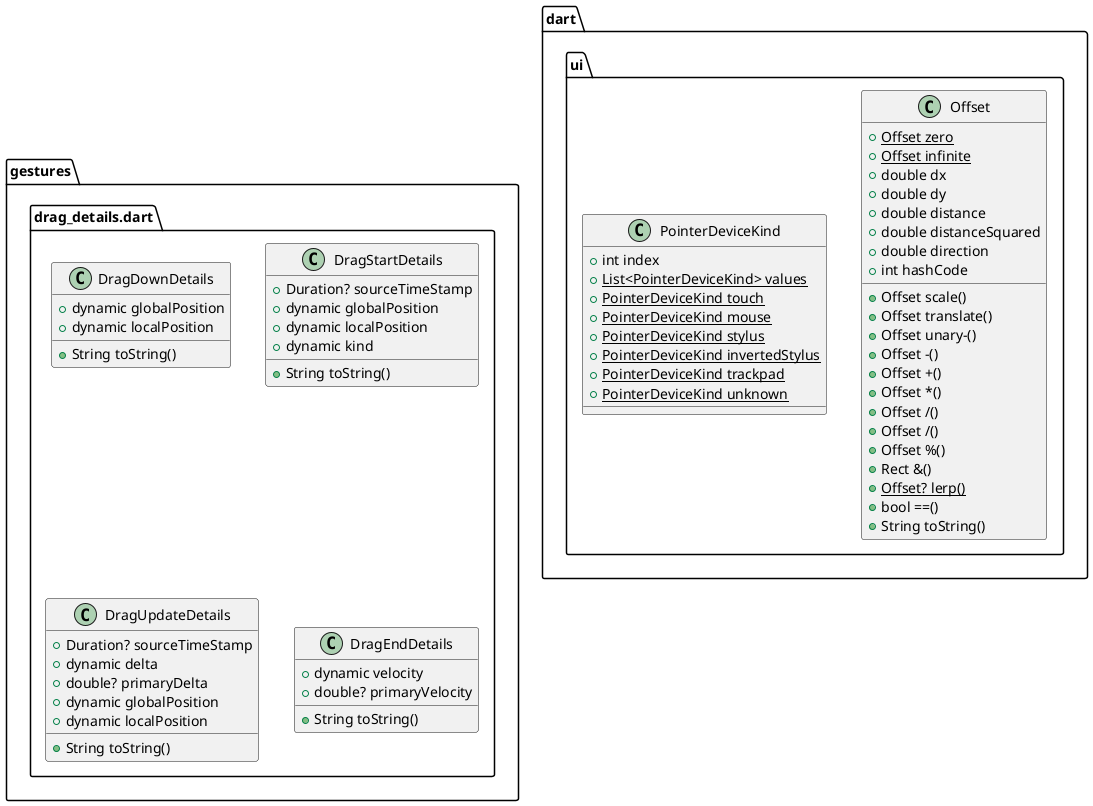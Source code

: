 @startuml
set namespaceSeparator ::

class "gestures::drag_details.dart::DragDownDetails" {
  +dynamic globalPosition
  +dynamic localPosition
  +String toString()
}

class "gestures::drag_details.dart::DragStartDetails" {
  +Duration? sourceTimeStamp
  +dynamic globalPosition
  +dynamic localPosition
  +dynamic kind
  +String toString()
}

class "gestures::drag_details.dart::DragUpdateDetails" {
  +Duration? sourceTimeStamp
  +dynamic delta
  +double? primaryDelta
  +dynamic globalPosition
  +dynamic localPosition
  +String toString()
}

class "gestures::drag_details.dart::DragEndDetails" {
  +dynamic velocity
  +double? primaryVelocity
  +String toString()
}

class "dart::ui::Offset" {
  {static} +Offset zero
  {static} +Offset infinite
  +double dx
  +double dy
  +double distance
  +double distanceSquared
  +double direction
  +int hashCode
  +Offset scale()
  +Offset translate()
  +Offset unary-()
  +Offset -()
  +Offset +()
  +Offset *()
  +Offset /()
  +Offset ~/()
  +Offset %()
  +Rect &()
  {static} +Offset? lerp()
  +bool ==()
  +String toString()
}

class "dart::ui::PointerDeviceKind" {
  +int index
  {static} +List<PointerDeviceKind> values
  {static} +PointerDeviceKind touch
  {static} +PointerDeviceKind mouse
  {static} +PointerDeviceKind stylus
  {static} +PointerDeviceKind invertedStylus
  {static} +PointerDeviceKind trackpad
  {static} +PointerDeviceKind unknown
}


@enduml